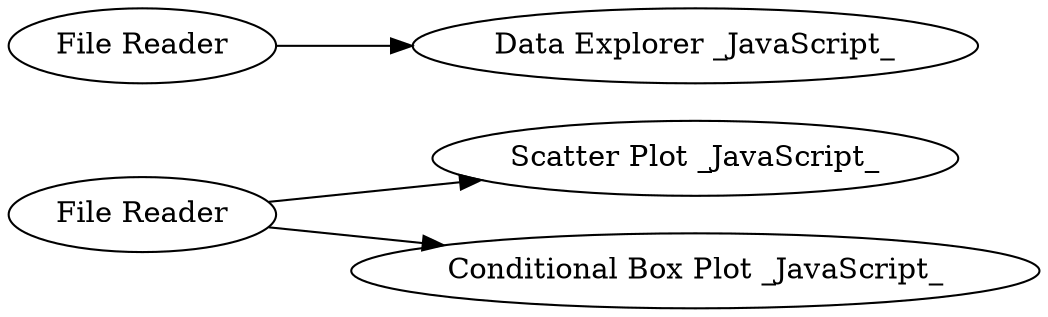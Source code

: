 digraph {
	1 [label="File Reader"]
	2 [label="File Reader"]
	3 [label="Data Explorer _JavaScript_"]
	4 [label="Scatter Plot _JavaScript_"]
	5 [label="Conditional Box Plot _JavaScript_"]
	1 -> 4
	1 -> 5
	2 -> 3
	rankdir=LR
}
